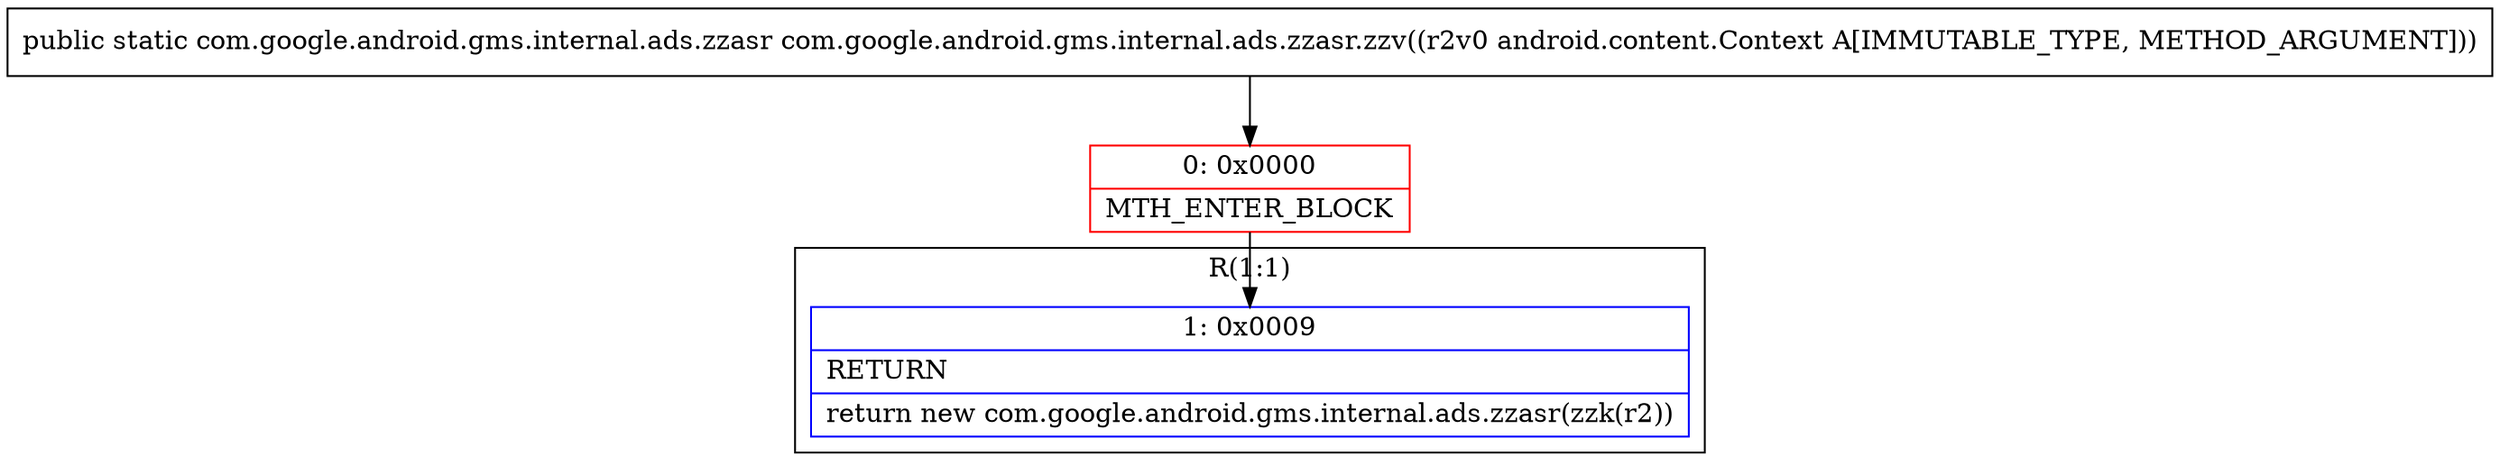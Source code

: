 digraph "CFG forcom.google.android.gms.internal.ads.zzasr.zzv(Landroid\/content\/Context;)Lcom\/google\/android\/gms\/internal\/ads\/zzasr;" {
subgraph cluster_Region_1211821755 {
label = "R(1:1)";
node [shape=record,color=blue];
Node_1 [shape=record,label="{1\:\ 0x0009|RETURN\l|return new com.google.android.gms.internal.ads.zzasr(zzk(r2))\l}"];
}
Node_0 [shape=record,color=red,label="{0\:\ 0x0000|MTH_ENTER_BLOCK\l}"];
MethodNode[shape=record,label="{public static com.google.android.gms.internal.ads.zzasr com.google.android.gms.internal.ads.zzasr.zzv((r2v0 android.content.Context A[IMMUTABLE_TYPE, METHOD_ARGUMENT])) }"];
MethodNode -> Node_0;
Node_0 -> Node_1;
}

